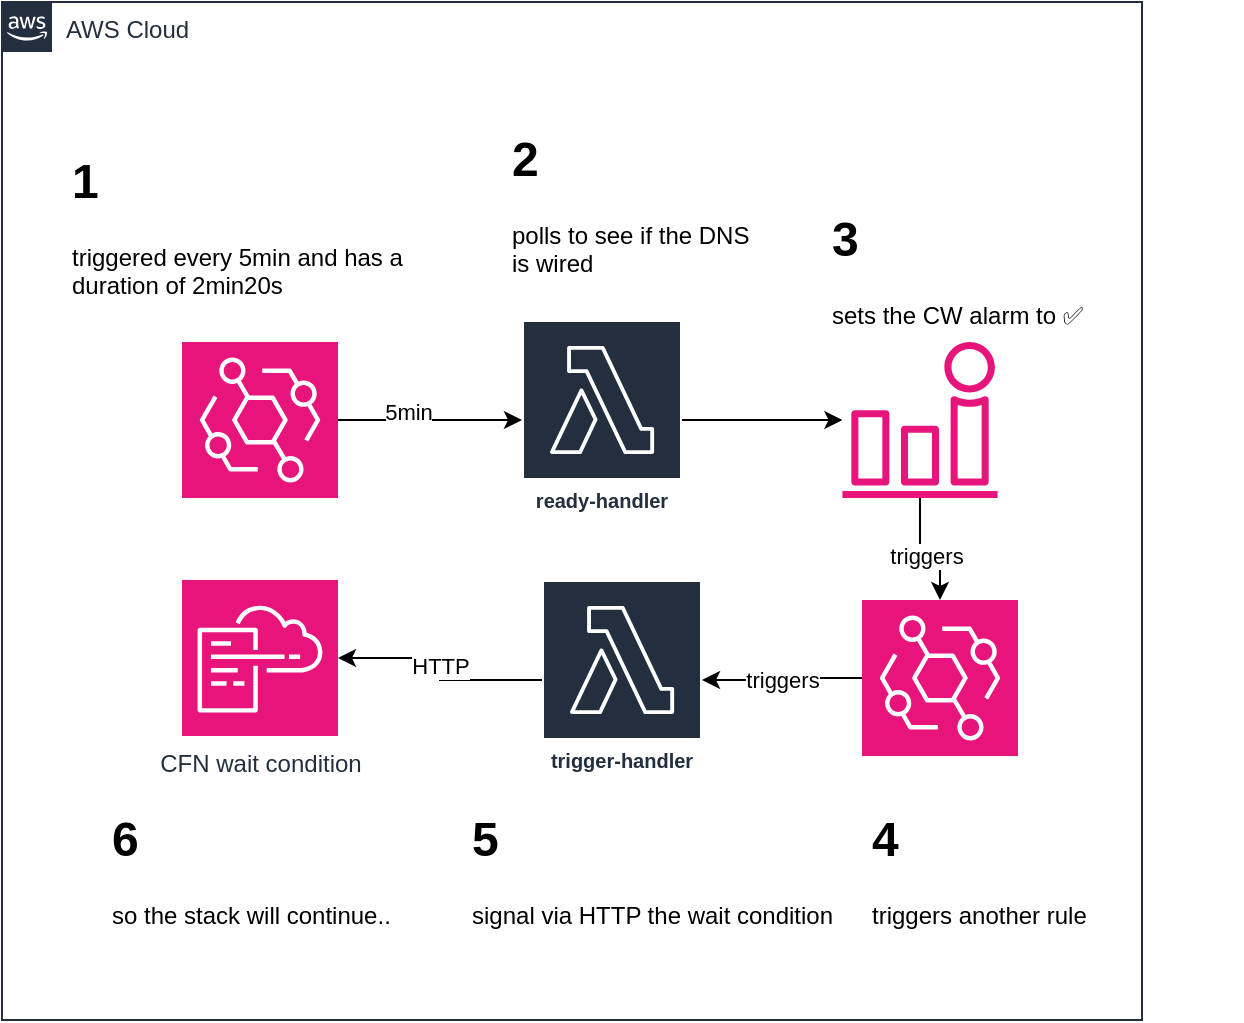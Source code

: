 <mxfile version="22.0.4" type="device">
  <diagram id="Ht1M8jgEwFfnCIfOTk4-" name="Page-1">
    <mxGraphModel dx="954" dy="595" grid="1" gridSize="10" guides="1" tooltips="1" connect="1" arrows="1" fold="1" page="1" pageScale="1" pageWidth="1169" pageHeight="827" math="0" shadow="0">
      <root>
        <mxCell id="0" />
        <mxCell id="1" parent="0" />
        <mxCell id="UEzPUAAOIrF-is8g5C7q-74" value="AWS Cloud" style="points=[[0,0],[0.25,0],[0.5,0],[0.75,0],[1,0],[1,0.25],[1,0.5],[1,0.75],[1,1],[0.75,1],[0.5,1],[0.25,1],[0,1],[0,0.75],[0,0.5],[0,0.25]];outlineConnect=0;gradientColor=none;html=1;whiteSpace=wrap;fontSize=12;fontStyle=0;shape=mxgraph.aws4.group;grIcon=mxgraph.aws4.group_aws_cloud_alt;strokeColor=#232F3E;fillColor=none;verticalAlign=top;align=left;spacingLeft=30;fontColor=#232F3E;dashed=0;labelBackgroundColor=#ffffff;container=1;pointerEvents=0;collapsible=0;recursiveResize=0;" parent="1" vertex="1">
          <mxGeometry x="50" y="81" width="570" height="509" as="geometry" />
        </mxCell>
        <mxCell id="tcK6pej3iTs73xDBp76l-12" value="" style="edgeStyle=orthogonalEdgeStyle;rounded=0;orthogonalLoop=1;jettySize=auto;html=1;" edge="1" parent="UEzPUAAOIrF-is8g5C7q-74" source="tcK6pej3iTs73xDBp76l-1" target="tcK6pej3iTs73xDBp76l-7">
          <mxGeometry relative="1" as="geometry" />
        </mxCell>
        <mxCell id="tcK6pej3iTs73xDBp76l-1" value="ready-handler" style="sketch=0;outlineConnect=0;fontColor=#232F3E;gradientColor=none;strokeColor=#ffffff;fillColor=#232F3E;dashed=0;verticalLabelPosition=middle;verticalAlign=bottom;align=center;html=1;whiteSpace=wrap;fontSize=10;fontStyle=1;spacing=3;shape=mxgraph.aws4.productIcon;prIcon=mxgraph.aws4.lambda;" vertex="1" parent="UEzPUAAOIrF-is8g5C7q-74">
          <mxGeometry x="260" y="159" width="80" height="100" as="geometry" />
        </mxCell>
        <mxCell id="tcK6pej3iTs73xDBp76l-2" value="&lt;h1&gt;1&lt;/h1&gt;&lt;p&gt;triggered every 5min and has a duration of 2min20s&lt;/p&gt;" style="text;html=1;strokeColor=none;fillColor=none;spacing=5;spacingTop=-20;whiteSpace=wrap;overflow=hidden;rounded=0;" vertex="1" parent="UEzPUAAOIrF-is8g5C7q-74">
          <mxGeometry x="30" y="70" width="220" height="100" as="geometry" />
        </mxCell>
        <mxCell id="tcK6pej3iTs73xDBp76l-5" value="" style="edgeStyle=orthogonalEdgeStyle;rounded=0;orthogonalLoop=1;jettySize=auto;html=1;" edge="1" parent="UEzPUAAOIrF-is8g5C7q-74" source="tcK6pej3iTs73xDBp76l-4" target="tcK6pej3iTs73xDBp76l-1">
          <mxGeometry relative="1" as="geometry" />
        </mxCell>
        <mxCell id="tcK6pej3iTs73xDBp76l-6" value="5min" style="edgeLabel;html=1;align=center;verticalAlign=middle;resizable=0;points=[];" vertex="1" connectable="0" parent="tcK6pej3iTs73xDBp76l-5">
          <mxGeometry x="-0.239" y="4" relative="1" as="geometry">
            <mxPoint as="offset" />
          </mxGeometry>
        </mxCell>
        <mxCell id="tcK6pej3iTs73xDBp76l-4" value="" style="sketch=0;points=[[0,0,0],[0.25,0,0],[0.5,0,0],[0.75,0,0],[1,0,0],[0,1,0],[0.25,1,0],[0.5,1,0],[0.75,1,0],[1,1,0],[0,0.25,0],[0,0.5,0],[0,0.75,0],[1,0.25,0],[1,0.5,0],[1,0.75,0]];outlineConnect=0;fontColor=#232F3E;fillColor=#E7157B;strokeColor=#ffffff;dashed=0;verticalLabelPosition=bottom;verticalAlign=top;align=center;html=1;fontSize=12;fontStyle=0;aspect=fixed;shape=mxgraph.aws4.resourceIcon;resIcon=mxgraph.aws4.eventbridge;" vertex="1" parent="UEzPUAAOIrF-is8g5C7q-74">
          <mxGeometry x="90" y="170" width="78" height="78" as="geometry" />
        </mxCell>
        <mxCell id="tcK6pej3iTs73xDBp76l-15" value="" style="edgeStyle=orthogonalEdgeStyle;rounded=0;orthogonalLoop=1;jettySize=auto;html=1;" edge="1" parent="UEzPUAAOIrF-is8g5C7q-74" source="tcK6pej3iTs73xDBp76l-7" target="tcK6pej3iTs73xDBp76l-14">
          <mxGeometry relative="1" as="geometry" />
        </mxCell>
        <mxCell id="tcK6pej3iTs73xDBp76l-17" value="triggers" style="edgeLabel;html=1;align=center;verticalAlign=middle;resizable=0;points=[];" vertex="1" connectable="0" parent="tcK6pej3iTs73xDBp76l-15">
          <mxGeometry x="-0.07" y="-3" relative="1" as="geometry">
            <mxPoint as="offset" />
          </mxGeometry>
        </mxCell>
        <mxCell id="tcK6pej3iTs73xDBp76l-7" value="" style="sketch=0;outlineConnect=0;fontColor=#232F3E;gradientColor=none;fillColor=#E7157B;strokeColor=none;dashed=0;verticalLabelPosition=bottom;verticalAlign=top;align=center;html=1;fontSize=12;fontStyle=0;aspect=fixed;pointerEvents=1;shape=mxgraph.aws4.alarm;" vertex="1" parent="UEzPUAAOIrF-is8g5C7q-74">
          <mxGeometry x="420" y="170" width="78" height="78" as="geometry" />
        </mxCell>
        <mxCell id="tcK6pej3iTs73xDBp76l-13" value="&lt;h1&gt;3&lt;/h1&gt;&lt;p&gt;sets the CW alarm to ✅&lt;/p&gt;" style="text;html=1;strokeColor=none;fillColor=none;spacing=5;spacingTop=-20;whiteSpace=wrap;overflow=hidden;rounded=0;" vertex="1" parent="UEzPUAAOIrF-is8g5C7q-74">
          <mxGeometry x="410" y="99" width="190" height="81" as="geometry" />
        </mxCell>
        <mxCell id="tcK6pej3iTs73xDBp76l-19" value="triggers" style="edgeStyle=orthogonalEdgeStyle;rounded=0;orthogonalLoop=1;jettySize=auto;html=1;" edge="1" parent="UEzPUAAOIrF-is8g5C7q-74" source="tcK6pej3iTs73xDBp76l-14" target="tcK6pej3iTs73xDBp76l-18">
          <mxGeometry relative="1" as="geometry" />
        </mxCell>
        <mxCell id="tcK6pej3iTs73xDBp76l-14" value="" style="sketch=0;points=[[0,0,0],[0.25,0,0],[0.5,0,0],[0.75,0,0],[1,0,0],[0,1,0],[0.25,1,0],[0.5,1,0],[0.75,1,0],[1,1,0],[0,0.25,0],[0,0.5,0],[0,0.75,0],[1,0.25,0],[1,0.5,0],[1,0.75,0]];outlineConnect=0;fontColor=#232F3E;fillColor=#E7157B;strokeColor=#ffffff;dashed=0;verticalLabelPosition=bottom;verticalAlign=top;align=center;html=1;fontSize=12;fontStyle=0;aspect=fixed;shape=mxgraph.aws4.resourceIcon;resIcon=mxgraph.aws4.eventbridge;" vertex="1" parent="UEzPUAAOIrF-is8g5C7q-74">
          <mxGeometry x="430" y="299" width="78" height="78" as="geometry" />
        </mxCell>
        <mxCell id="tcK6pej3iTs73xDBp76l-16" value="&lt;h1&gt;4&lt;/h1&gt;&lt;p&gt;triggers another rule&lt;/p&gt;" style="text;html=1;strokeColor=none;fillColor=none;spacing=5;spacingTop=-20;whiteSpace=wrap;overflow=hidden;rounded=0;" vertex="1" parent="UEzPUAAOIrF-is8g5C7q-74">
          <mxGeometry x="430" y="399" width="190" height="81" as="geometry" />
        </mxCell>
        <mxCell id="tcK6pej3iTs73xDBp76l-21" value="" style="edgeStyle=orthogonalEdgeStyle;rounded=0;orthogonalLoop=1;jettySize=auto;html=1;" edge="1" parent="UEzPUAAOIrF-is8g5C7q-74" source="tcK6pej3iTs73xDBp76l-18" target="tcK6pej3iTs73xDBp76l-20">
          <mxGeometry relative="1" as="geometry" />
        </mxCell>
        <mxCell id="tcK6pej3iTs73xDBp76l-22" value="HTTP" style="edgeLabel;html=1;align=center;verticalAlign=middle;resizable=0;points=[];" vertex="1" connectable="0" parent="tcK6pej3iTs73xDBp76l-21">
          <mxGeometry x="0.033" relative="1" as="geometry">
            <mxPoint as="offset" />
          </mxGeometry>
        </mxCell>
        <mxCell id="tcK6pej3iTs73xDBp76l-18" value="trigger-handler" style="sketch=0;outlineConnect=0;fontColor=#232F3E;gradientColor=none;strokeColor=#ffffff;fillColor=#232F3E;dashed=0;verticalLabelPosition=middle;verticalAlign=bottom;align=center;html=1;whiteSpace=wrap;fontSize=10;fontStyle=1;spacing=3;shape=mxgraph.aws4.productIcon;prIcon=mxgraph.aws4.lambda;" vertex="1" parent="UEzPUAAOIrF-is8g5C7q-74">
          <mxGeometry x="270" y="289" width="80" height="100" as="geometry" />
        </mxCell>
        <mxCell id="tcK6pej3iTs73xDBp76l-20" value="CFN wait condition" style="sketch=0;points=[[0,0,0],[0.25,0,0],[0.5,0,0],[0.75,0,0],[1,0,0],[0,1,0],[0.25,1,0],[0.5,1,0],[0.75,1,0],[1,1,0],[0,0.25,0],[0,0.5,0],[0,0.75,0],[1,0.25,0],[1,0.5,0],[1,0.75,0]];points=[[0,0,0],[0.25,0,0],[0.5,0,0],[0.75,0,0],[1,0,0],[0,1,0],[0.25,1,0],[0.5,1,0],[0.75,1,0],[1,1,0],[0,0.25,0],[0,0.5,0],[0,0.75,0],[1,0.25,0],[1,0.5,0],[1,0.75,0]];outlineConnect=0;fontColor=#232F3E;fillColor=#E7157B;strokeColor=#ffffff;dashed=0;verticalLabelPosition=bottom;verticalAlign=top;align=center;html=1;fontSize=12;fontStyle=0;aspect=fixed;shape=mxgraph.aws4.resourceIcon;resIcon=mxgraph.aws4.cloudformation;" vertex="1" parent="UEzPUAAOIrF-is8g5C7q-74">
          <mxGeometry x="90" y="289" width="78" height="78" as="geometry" />
        </mxCell>
        <mxCell id="tcK6pej3iTs73xDBp76l-23" value="&lt;h1&gt;2&lt;/h1&gt;&lt;p&gt;polls to see if the DNS is wired&lt;/p&gt;" style="text;html=1;strokeColor=none;fillColor=none;spacing=5;spacingTop=-20;whiteSpace=wrap;overflow=hidden;rounded=0;" vertex="1" parent="UEzPUAAOIrF-is8g5C7q-74">
          <mxGeometry x="250" y="59" width="130" height="81" as="geometry" />
        </mxCell>
        <mxCell id="tcK6pej3iTs73xDBp76l-24" value="&lt;h1&gt;6&lt;/h1&gt;&lt;p&gt;so the stack will continue..&lt;/p&gt;" style="text;html=1;strokeColor=none;fillColor=none;spacing=5;spacingTop=-20;whiteSpace=wrap;overflow=hidden;rounded=0;" vertex="1" parent="UEzPUAAOIrF-is8g5C7q-74">
          <mxGeometry x="50" y="399" width="190" height="81" as="geometry" />
        </mxCell>
        <mxCell id="tcK6pej3iTs73xDBp76l-25" value="&lt;h1&gt;5&lt;/h1&gt;&lt;p&gt;signal via HTTP the wait condition&lt;/p&gt;" style="text;html=1;strokeColor=none;fillColor=none;spacing=5;spacingTop=-20;whiteSpace=wrap;overflow=hidden;rounded=0;" vertex="1" parent="UEzPUAAOIrF-is8g5C7q-74">
          <mxGeometry x="230" y="399" width="190" height="81" as="geometry" />
        </mxCell>
      </root>
    </mxGraphModel>
  </diagram>
</mxfile>
